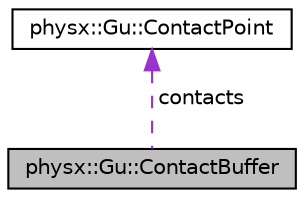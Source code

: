 digraph "physx::Gu::ContactBuffer"
{
  edge [fontname="Helvetica",fontsize="10",labelfontname="Helvetica",labelfontsize="10"];
  node [fontname="Helvetica",fontsize="10",shape=record];
  Node1 [label="physx::Gu::ContactBuffer",height=0.2,width=0.4,color="black", fillcolor="grey75", style="filled", fontcolor="black"];
  Node2 -> Node1 [dir="back",color="darkorchid3",fontsize="10",style="dashed",label=" contacts" ,fontname="Helvetica"];
  Node2 [label="physx::Gu::ContactPoint",height=0.2,width=0.4,color="black", fillcolor="white", style="filled",URL="$structphysx_1_1Gu_1_1ContactPoint.html"];
}
